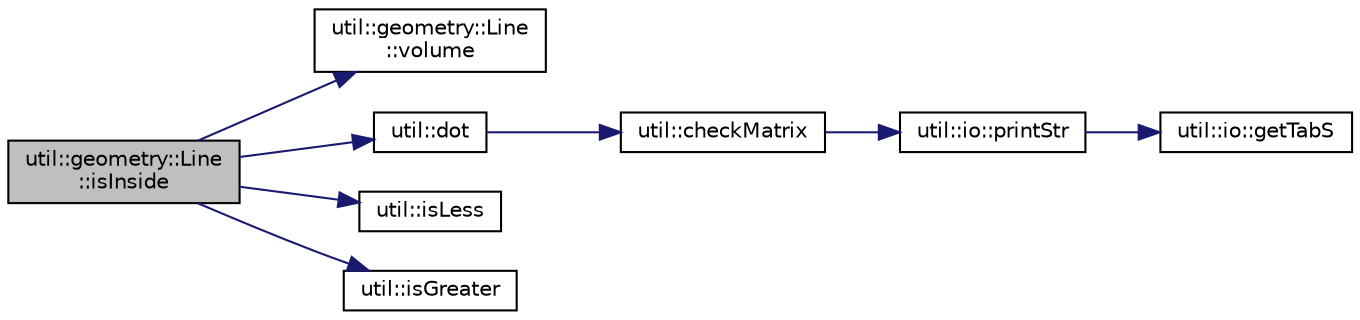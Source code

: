 digraph "util::geometry::Line::isInside"
{
  edge [fontname="Helvetica",fontsize="10",labelfontname="Helvetica",labelfontsize="10"];
  node [fontname="Helvetica",fontsize="10",shape=record];
  rankdir="LR";
  Node63 [label="util::geometry::Line\l::isInside",height=0.2,width=0.4,color="black", fillcolor="grey75", style="filled", fontcolor="black"];
  Node63 -> Node64 [color="midnightblue",fontsize="10",style="solid",fontname="Helvetica"];
  Node64 [label="util::geometry::Line\l::volume",height=0.2,width=0.4,color="black", fillcolor="white", style="filled",URL="$classutil_1_1geometry_1_1Line.html#aacb71bc8ad7cc3481c4db221ca8a13bc",tooltip="Computes the area of the rectangle. "];
  Node63 -> Node65 [color="midnightblue",fontsize="10",style="solid",fontname="Helvetica"];
  Node65 [label="util::dot",height=0.2,width=0.4,color="black", fillcolor="white", style="filled",URL="$namespaceutil.html#af081eb7d4934835d9c45b39b025ef5c9",tooltip="Computes the dot product between matrix and vector. "];
  Node65 -> Node66 [color="midnightblue",fontsize="10",style="solid",fontname="Helvetica"];
  Node66 [label="util::checkMatrix",height=0.2,width=0.4,color="black", fillcolor="white", style="filled",URL="$namespaceutil.html#ae4a8ddcdd832032df5a6dfc33cd95db4",tooltip="Checks matrix. "];
  Node66 -> Node67 [color="midnightblue",fontsize="10",style="solid",fontname="Helvetica"];
  Node67 [label="util::io::printStr",height=0.2,width=0.4,color="black", fillcolor="white", style="filled",URL="$namespaceutil_1_1io.html#a1c93ac0c8a7bf4145a5358e205fa2d33",tooltip="Returns formatted string for output. "];
  Node67 -> Node68 [color="midnightblue",fontsize="10",style="solid",fontname="Helvetica"];
  Node68 [label="util::io::getTabS",height=0.2,width=0.4,color="black", fillcolor="white", style="filled",URL="$namespaceutil_1_1io.html#a38afb09a152cca4061850f4123bd3aeb",tooltip="Returns tab spaces of given size. "];
  Node63 -> Node69 [color="midnightblue",fontsize="10",style="solid",fontname="Helvetica"];
  Node69 [label="util::isLess",height=0.2,width=0.4,color="black", fillcolor="white", style="filled",URL="$namespaceutil.html#a868a26599b6b844d08d30063ac898319",tooltip="Returns true if a < b. "];
  Node63 -> Node70 [color="midnightblue",fontsize="10",style="solid",fontname="Helvetica"];
  Node70 [label="util::isGreater",height=0.2,width=0.4,color="black", fillcolor="white", style="filled",URL="$namespaceutil.html#a227b5f8acbd7a403a033663c8893d631",tooltip="Returns true if a > b. "];
}
